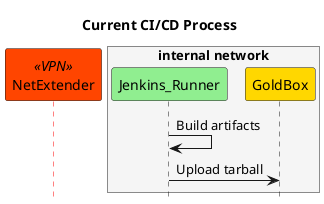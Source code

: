 @startuml hoa_middleware_build_process_current
title Current CI/CD Process
hide footbox
skinparam SequenceLifeLineBorderColor<< VPN >> Red

participant NetExtender<< VPN >> #OrangeRed
box "internal network" #WhiteSmoke
participant Jenkins_Runner #LightGreen
participant GoldBox #Gold
end box

Jenkins_Runner -> Jenkins_Runner: Build artifacts
Jenkins_Runner -> GoldBox: Upload tarball

@enduml hoa_middleware_build_process_current

'############################################

@startuml hoa_middleware_build_process_option_1_fortinetvpn
title Option 1: via FortiNet VPN
hide footbox
skinparam SequenceLifeLineBorderColor<< VPN >> Red

participant GitHub_Runner #LightGreen
participant Fortinet<< VPN >> #Orange
participant NetExtender<< VPN >> #OrangeRed
box "internal network" #WhiteSmoke
participant GoldBox #Gold
end box

GitHub_Runner -> GitHub_Runner: Build artifacts
GitHub_Runner --> Fortinet: Connect to VPN
activate Fortinet
activate NetExtender
GitHub_Runner -> GoldBox: Upload tarball

@enduml hoa_middleware_build_process_option_1_fortinetvpn

'############################################

@startuml hoa_middleware_build_process_option_2_tailscalevpn
title Option 2: via TailScale VPN
hide footbox
skinparam SequenceLifeLineBorderColor<< VPN >> Red

participant GitHub_Runner #LightGreen
participant TailScale<< VPN >> #Orange
participant NetExtender<< VPN >> #OrangeRed
box "internal network" #WhiteSmoke
participant SSH_Bastion
participant GoldBox #Gold
end box

SSH_Bastion --> TailScale: ""tailscale up""
GitHub_Runner -> GitHub_Runner: Build artifacts
GitHub_Runner --> TailScale: ""tailscale up""
activate TailScale
activate NetExtender
GitHub_Runner -> GoldBox: Upload tarball
GitHub_Runner --> SSH_Bastion: Upload tarball
SSH_Bastion --> GoldBox: Upload tarball

@enduml hoa_middleware_build_process_option_2_tailscalevpn

'############################################

@startuml hoa_middleware_build_process_option_3_manual
title Option 3: via manual upload
hide footbox
skinparam SequenceLifeLineBorderColor<< VPN >> Red

participant GitHub_Runner #LightGreen
participant NetExtender<< VPN >> #OrangeRed
box "internal network" #WhiteSmoke
participant HighTouch_Laptop
participant GoldBox #Gold
end box

GitHub_Runner -> GitHub_Runner: Build artifacts
GitHub_Runner <-- HighTouch_Laptop: Download tarball
activate NetExtender
GitHub_Runner -> HighTouch_Laptop: Download tarball
HighTouch_Laptop -> GoldBox: Upload tarball

@enduml hoa_middleware_build_process_option_3_manual

'############################################

@startuml flowchart_hoa_middleware_build_process

<style>
activityDiagram {
    .test {
        BackgroundColor Yellow
    }
    .deploy {
        BackgroundColor Gold
    }
    diamond {
        BackgroundColor GoldenRod
    }
}
</style>

title Build Flow: cynergi-middleware

|Cloud Runner|
start

partition init {
    :Calculate env-based variables;
}

partition build {
    :Check out code;
    :Set up JDK 11;
    :Setup build variables;
    :Validate branch name;
    :Setup Docker;

    << test >>:Run tests;
    << test >>:Publish test report;
    if (BRANCH_NAME in [master, staging, develop]) then (true)
        << deploy >>:Build deploy artifact;
        << deploy >>:Store artifacts;
    else (false)
    endif
    << test >>:Prepare build reports;
    << test >>:Store reports;

}

|Self-hosted Runner|
partition deploy {
    << deploy >>:Download tarball artifact;
    << deploy >>:Deploy tarball to GoldBox;
}

stop

@enduml

'############################################
